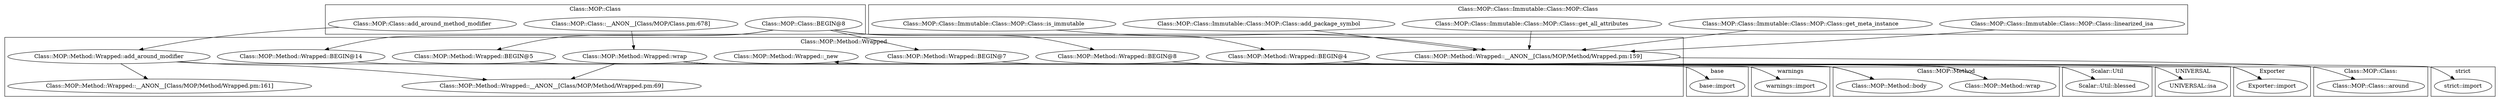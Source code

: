 digraph {
graph [overlap=false]
subgraph cluster_warnings {
	label="warnings";
	"warnings::import";
}
subgraph cluster_Scalar_Util {
	label="Scalar::Util";
	"Scalar::Util::blessed";
}
subgraph cluster_UNIVERSAL {
	label="UNIVERSAL";
	"UNIVERSAL::isa";
}
subgraph cluster_Class_MOP_Method_Wrapped {
	label="Class::MOP::Method::Wrapped";
	"Class::MOP::Method::Wrapped::BEGIN@14";
	"Class::MOP::Method::Wrapped::BEGIN@5";
	"Class::MOP::Method::Wrapped::__ANON__[Class/MOP/Method/Wrapped.pm:161]";
	"Class::MOP::Method::Wrapped::add_around_modifier";
	"Class::MOP::Method::Wrapped::wrap";
	"Class::MOP::Method::Wrapped::BEGIN@8";
	"Class::MOP::Method::Wrapped::BEGIN@7";
	"Class::MOP::Method::Wrapped::__ANON__[Class/MOP/Method/Wrapped.pm:159]";
	"Class::MOP::Method::Wrapped::__ANON__[Class/MOP/Method/Wrapped.pm:69]";
	"Class::MOP::Method::Wrapped::BEGIN@4";
	"Class::MOP::Method::Wrapped::_new";
}
subgraph cluster_base {
	label="base";
	"base::import";
}
subgraph cluster_strict {
	label="strict";
	"strict::import";
}
subgraph cluster_Class_MOP_Class {
	label="Class::MOP::Class";
	"Class::MOP::Class::__ANON__[Class/MOP/Class.pm:678]";
	"Class::MOP::Class::add_around_method_modifier";
	"Class::MOP::Class::BEGIN@8";
}
subgraph cluster_Exporter {
	label="Exporter";
	"Exporter::import";
}
subgraph cluster_Class_MOP_Class_Immutable_Class_MOP_Class {
	label="Class::MOP::Class::Immutable::Class::MOP::Class";
	"Class::MOP::Class::Immutable::Class::MOP::Class::get_meta_instance";
	"Class::MOP::Class::Immutable::Class::MOP::Class::get_all_attributes";
	"Class::MOP::Class::Immutable::Class::MOP::Class::add_package_symbol";
	"Class::MOP::Class::Immutable::Class::MOP::Class::is_immutable";
	"Class::MOP::Class::Immutable::Class::MOP::Class::linearized_isa";
}
subgraph cluster_Class_MOP_Class_ {
	label="Class::MOP::Class:";
	"Class::MOP::Class:::around";
}
subgraph cluster_Class_MOP_Method {
	label="Class::MOP::Method";
	"Class::MOP::Method::body";
	"Class::MOP::Method::wrap";
}
"Class::MOP::Method::wrap" -> "Class::MOP::Method::Wrapped::_new";
"Class::MOP::Method::Wrapped::wrap" -> "Class::MOP::Method::wrap";
"Class::MOP::Method::Wrapped::BEGIN@8" -> "Exporter::import";
"Class::MOP::Method::Wrapped::BEGIN@7" -> "Exporter::import";
"Class::MOP::Class::Immutable::Class::MOP::Class::get_all_attributes" -> "Class::MOP::Method::Wrapped::__ANON__[Class/MOP/Method/Wrapped.pm:159]";
"Class::MOP::Class::Immutable::Class::MOP::Class::get_meta_instance" -> "Class::MOP::Method::Wrapped::__ANON__[Class/MOP/Method/Wrapped.pm:159]";
"Class::MOP::Class::Immutable::Class::MOP::Class::add_package_symbol" -> "Class::MOP::Method::Wrapped::__ANON__[Class/MOP/Method/Wrapped.pm:159]";
"Class::MOP::Class::Immutable::Class::MOP::Class::linearized_isa" -> "Class::MOP::Method::Wrapped::__ANON__[Class/MOP/Method/Wrapped.pm:159]";
"Class::MOP::Class::Immutable::Class::MOP::Class::is_immutable" -> "Class::MOP::Method::Wrapped::__ANON__[Class/MOP/Method/Wrapped.pm:159]";
"Class::MOP::Method::Wrapped::add_around_modifier" -> "Class::MOP::Method::Wrapped::__ANON__[Class/MOP/Method/Wrapped.pm:69]";
"Class::MOP::Method::Wrapped::wrap" -> "Class::MOP::Method::Wrapped::__ANON__[Class/MOP/Method/Wrapped.pm:69]";
"Class::MOP::Method::Wrapped::wrap" -> "Scalar::Util::blessed";
"Class::MOP::Class::add_around_method_modifier" -> "Class::MOP::Method::Wrapped::add_around_modifier";
"Class::MOP::Class::BEGIN@8" -> "Class::MOP::Method::Wrapped::BEGIN@8";
"Class::MOP::Method::Wrapped::__ANON__[Class/MOP/Method/Wrapped.pm:159]" -> "Class::MOP::Class:::around";
"Class::MOP::Method::Wrapped::add_around_modifier" -> "Class::MOP::Method::Wrapped::__ANON__[Class/MOP/Method/Wrapped.pm:161]";
"Class::MOP::Class::BEGIN@8" -> "Class::MOP::Method::Wrapped::BEGIN@4";
"Class::MOP::Class::BEGIN@8" -> "Class::MOP::Method::Wrapped::BEGIN@7";
"Class::MOP::Class::__ANON__[Class/MOP/Class.pm:678]" -> "Class::MOP::Method::Wrapped::wrap";
"Class::MOP::Method::Wrapped::BEGIN@14" -> "base::import";
"Class::MOP::Method::Wrapped::wrap" -> "UNIVERSAL::isa";
"Class::MOP::Method::Wrapped::BEGIN@5" -> "warnings::import";
"Class::MOP::Class::BEGIN@8" -> "Class::MOP::Method::Wrapped::BEGIN@5";
"Class::MOP::Class::BEGIN@8" -> "Class::MOP::Method::Wrapped::BEGIN@14";
"Class::MOP::Method::Wrapped::add_around_modifier" -> "Class::MOP::Method::body";
"Class::MOP::Method::Wrapped::wrap" -> "Class::MOP::Method::body";
"Class::MOP::Method::Wrapped::BEGIN@4" -> "strict::import";
}
